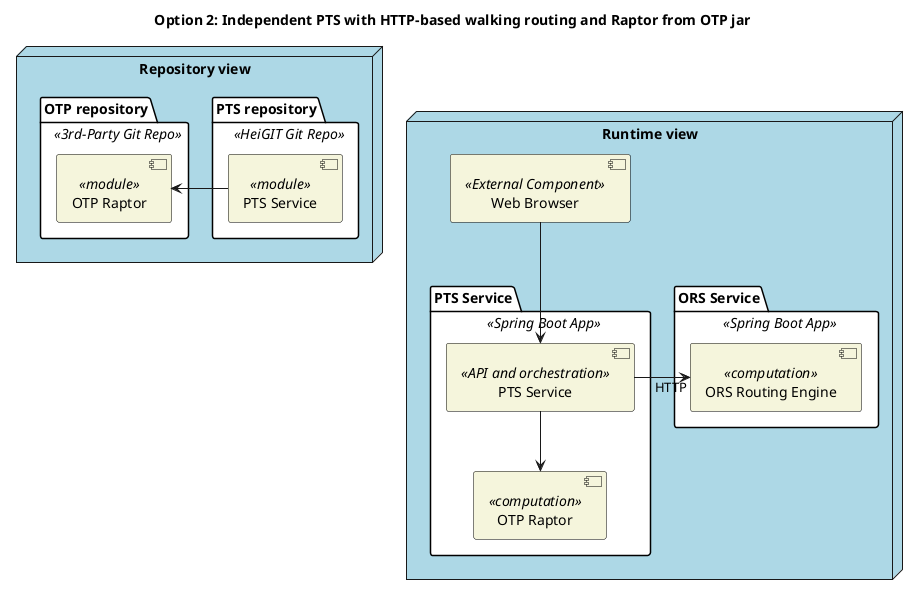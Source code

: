 @startuml

title "Option 2: Independent PTS with HTTP-based walking routing and Raptor from OTP jar"

skinparam linetype ortho


<style>
    node {
      BackGroundColor #lightblue
    }

    folder {
      BackGroundColor #white
    }

    component {
      BackGroundColor #beige
      LineColor black
    }
</style>

node "Repository view"  {

    folder "PTS repository" <<HeiGIT Git Repo>>  {
        component "PTS Service" as pts <<module>>
    }

    folder "OTP repository" <<3rd-Party Git Repo>>  {
        component "OTP Raptor" as raptormodule <<module>>
    }

    pts -> raptormodule

}


node "Runtime view"  {

    component "Web Browser" <<External Component>> as browser


    folder "PTS Service" as pts_service <<Spring Boot App>> {

        component "PTS Service" as api <<API and orchestration>>
        component "OTP Raptor" as raptor <<computation>>

    }


    folder "ORS Service" as ors_service <<Spring Boot App>> {

        component "ORS Routing Engine" as routing <<computation>>

    }

        api --> raptor
        api -> routing : HTTP


    browser --> api

}


@enduml